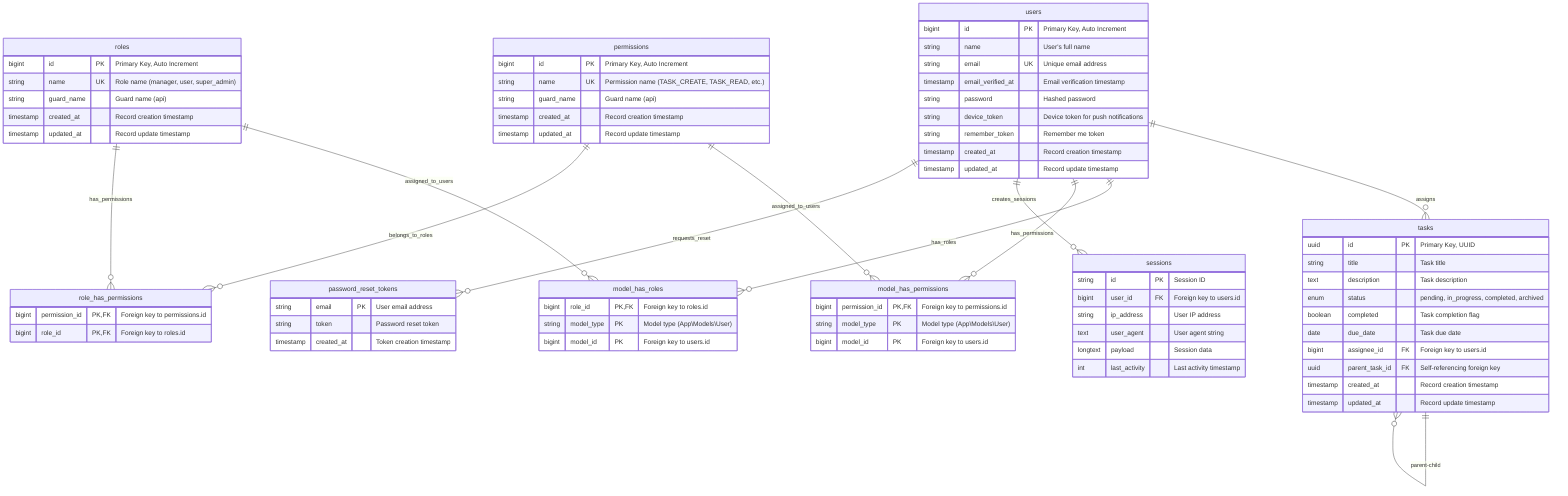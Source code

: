 erDiagram
    users {
        bigint id PK "Primary Key, Auto Increment"
        string name "User's full name"
        string email UK "Unique email address"
        timestamp email_verified_at "Email verification timestamp"
        string password "Hashed password"
        string device_token "Device token for push notifications"
        string remember_token "Remember me token"
        timestamp created_at "Record creation timestamp"
        timestamp updated_at "Record update timestamp"
    }

    tasks {
        uuid id PK "Primary Key, UUID"
        string title "Task title"
        text description "Task description"
        enum status "pending, in_progress, completed, archived"
        boolean completed "Task completion flag"
        date due_date "Task due date"
        bigint assignee_id FK "Foreign key to users.id"
        uuid parent_task_id FK "Self-referencing foreign key"
        timestamp created_at "Record creation timestamp"
        timestamp updated_at "Record update timestamp"
    }

    roles {
        bigint id PK "Primary Key, Auto Increment"
        string name UK "Role name (manager, user, super_admin)"
        string guard_name "Guard name (api)"
        timestamp created_at "Record creation timestamp"
        timestamp updated_at "Record update timestamp"
    }

    permissions {
        bigint id PK "Primary Key, Auto Increment"
        string name UK "Permission name (TASK_CREATE, TASK_READ, etc.)"
        string guard_name "Guard name (api)"
        timestamp created_at "Record creation timestamp"
        timestamp updated_at "Record update timestamp"
    }

    model_has_roles {
        bigint role_id PK,FK "Foreign key to roles.id"
        string model_type PK "Model type (App\\Models\\User)"
        bigint model_id PK "Foreign key to users.id"
    }

    model_has_permissions {
        bigint permission_id PK,FK "Foreign key to permissions.id"
        string model_type PK "Model type (App\\Models\\User)"
        bigint model_id PK "Foreign key to users.id"
    }

    role_has_permissions {
        bigint permission_id PK,FK "Foreign key to permissions.id"
        bigint role_id PK,FK "Foreign key to roles.id"
    }

    password_reset_tokens {
        string email PK "User email address"
        string token "Password reset token"
        timestamp created_at "Token creation timestamp"
    }

    sessions {
        string id PK "Session ID"
        bigint user_id FK "Foreign key to users.id"
        string ip_address "User IP address"
        text user_agent "User agent string"
        longtext payload "Session data"
        int last_activity "Last activity timestamp"
    }

    %% Core Relationships
    users ||--o{ tasks : "assigns"
    tasks ||--o{ tasks : "parent-child"

    %% Role and Permission Relationships
    users ||--o{ model_has_roles : "has_roles"
    roles ||--o{ model_has_roles : "assigned_to_users"

    users ||--o{ model_has_permissions : "has_permissions"
    permissions ||--o{ model_has_permissions : "assigned_to_users"

    roles ||--o{ role_has_permissions : "has_permissions"
    permissions ||--o{ role_has_permissions : "belongs_to_roles"

    %% Session and Auth Relationships
    users ||--o{ sessions : "creates_sessions"
    users ||--o{ password_reset_tokens : "requests_reset"
